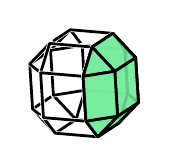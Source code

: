 % polymake for julian
% Thu Jul  5 23:35:58 2018
% unnamed

\begin{tikzpicture}[x  = {(0.9cm,-0.076cm)},
                    y  = {(-0.06cm,0.95cm)},
                    z  = {(-0.44cm,-0.29cm)},
                    scale = .3,
                    color = {lightgray}]


  % DEF POINTS
  \coordinate (v0_unnamed__1) at (2, 1, 1);
  \coordinate (v1_unnamed__1) at (1, 2, 1);
  \coordinate (v2_unnamed__1) at (2, 1, -1);
  \coordinate (v3_unnamed__1) at (1, 1, 2);
  \coordinate (v4_unnamed__1) at (1, 2, -1);
  \coordinate (v5_unnamed__1) at (2, -1, 1);
  \coordinate (v6_unnamed__1) at (1, 1, -2);
  \coordinate (v7_unnamed__1) at (1, -1, 2);
  \coordinate (v8_unnamed__1) at (-1, 2, 1);
  \coordinate (v9_unnamed__1) at (2, -1, -1);
  \coordinate (v10_unnamed__1) at (1, -2, 1);
  \coordinate (v11_unnamed__1) at (-1, 1, 2);
  \coordinate (v12_unnamed__1) at (1, -1, -2);
  \coordinate (v13_unnamed__1) at (-1, 2, -1);
  \coordinate (v14_unnamed__1) at (-2, 1, 1);
  \coordinate (v15_unnamed__1) at (1, -2, -1);
  \coordinate (v16_unnamed__1) at (-1, 1, -2);
  \coordinate (v17_unnamed__1) at (-1, -1, 2);
  \coordinate (v18_unnamed__1) at (-2, 1, -1);
  \coordinate (v19_unnamed__1) at (-1, -2, 1);
  \coordinate (v20_unnamed__1) at (-1, -1, -2);
  \coordinate (v21_unnamed__1) at (-2, -1, 1);
  \coordinate (v22_unnamed__1) at (-1, -2, -1);
  \coordinate (v23_unnamed__1) at (-2, -1, -1);


  % EDGES STYLE
  \definecolor{edgecolor_unnamed__1}{rgb}{ 0,0,0 }
  \tikzstyle{facestyle_unnamed__1} = [fill=none, fill opacity=0.85, preaction={draw=white, line cap=round, line width=1.5 pt}, draw=edgecolor_unnamed__1, line width=1 pt, line cap=round, line join=round]


  % FACES and EDGES and POINTS in the right order
  \draw[facestyle_unnamed__1] (v6_unnamed__1) -- (v4_unnamed__1) -- (v2_unnamed__1) -- (v6_unnamed__1) -- cycle;
  \draw[facestyle_unnamed__1] (v18_unnamed__1) -- (v14_unnamed__1) -- (v8_unnamed__1) -- (v13_unnamed__1) -- (v18_unnamed__1) -- cycle;
  \draw[facestyle_unnamed__1] (v12_unnamed__1) -- (v6_unnamed__1) -- (v2_unnamed__1) -- (v9_unnamed__1) -- (v12_unnamed__1) -- cycle;
  \draw[facestyle_unnamed__1] (v19_unnamed__1) -- (v22_unnamed__1) -- (v15_unnamed__1) -- (v10_unnamed__1) -- (v19_unnamed__1) -- cycle;
  \draw[facestyle_unnamed__1] (v15_unnamed__1) -- (v12_unnamed__1) -- (v9_unnamed__1) -- (v15_unnamed__1) -- cycle;
  \draw[facestyle_unnamed__1] (v6_unnamed__1) -- (v16_unnamed__1) -- (v13_unnamed__1) -- (v4_unnamed__1) -- (v6_unnamed__1) -- cycle;
  \draw[facestyle_unnamed__1] (v23_unnamed__1) -- (v21_unnamed__1) -- (v14_unnamed__1) -- (v18_unnamed__1) -- (v23_unnamed__1) -- cycle;
  \draw[facestyle_unnamed__1] (v23_unnamed__1) -- (v22_unnamed__1) -- (v19_unnamed__1) -- (v21_unnamed__1) -- (v23_unnamed__1) -- cycle;
  \draw[facestyle_unnamed__1] (v18_unnamed__1) -- (v13_unnamed__1) -- (v16_unnamed__1) -- (v18_unnamed__1) -- cycle;
  \draw[facestyle_unnamed__1] (v15_unnamed__1) -- (v22_unnamed__1) -- (v20_unnamed__1) -- (v12_unnamed__1) -- (v15_unnamed__1) -- cycle;
  \draw[facestyle_unnamed__1] (v20_unnamed__1) -- (v22_unnamed__1) -- (v23_unnamed__1) -- (v20_unnamed__1) -- cycle;


  %POINTS


  %FACETS
  \draw[facestyle_unnamed__1] (v12_unnamed__1) -- (v20_unnamed__1) -- (v16_unnamed__1) -- (v6_unnamed__1) -- (v12_unnamed__1) -- cycle;


  %POINTS


  %FACETS
  \draw[facestyle_unnamed__1] (v23_unnamed__1) -- (v18_unnamed__1) -- (v16_unnamed__1) -- (v20_unnamed__1) -- (v23_unnamed__1) -- cycle;


  %POINTS


  %FACETS
  \draw[facestyle_unnamed__1] (v21_unnamed__1) -- (v19_unnamed__1) -- (v17_unnamed__1) -- (v21_unnamed__1) -- cycle;
  \draw[facestyle_unnamed__1] (v10_unnamed__1) -- (v15_unnamed__1) -- (v9_unnamed__1) -- (v5_unnamed__1) -- (v10_unnamed__1) -- cycle;


  %POINTS


  %FACETS
  \draw[facestyle_unnamed__1] (v21_unnamed__1) -- (v17_unnamed__1) -- (v11_unnamed__1) -- (v14_unnamed__1) -- (v21_unnamed__1) -- cycle;


  %POINTS


  %FACETS
  \draw[facestyle_unnamed__1] (v13_unnamed__1) -- (v8_unnamed__1) -- (v1_unnamed__1) -- (v4_unnamed__1) -- (v13_unnamed__1) -- cycle;


  %POINTS


  %FACETS
  \draw[facestyle_unnamed__1] (v14_unnamed__1) -- (v11_unnamed__1) -- (v8_unnamed__1) -- (v14_unnamed__1) -- cycle;


  %POINTS


  %FACETS
  \draw[facestyle_unnamed__1] (v19_unnamed__1) -- (v10_unnamed__1) -- (v7_unnamed__1) -- (v17_unnamed__1) -- (v19_unnamed__1) -- cycle;


  %POINTS


  %FACETS
  \draw[facestyle_unnamed__1] (v5_unnamed__1) -- (v9_unnamed__1) -- (v2_unnamed__1) -- (v0_unnamed__1) -- (v5_unnamed__1) -- cycle;


  %POINTS


  %FACETS
  \draw[facestyle_unnamed__1] (v0_unnamed__1) -- (v2_unnamed__1) -- (v4_unnamed__1) -- (v1_unnamed__1) -- (v0_unnamed__1) -- cycle;


  %POINTS


  %FACETS
  \draw[facestyle_unnamed__1] (v10_unnamed__1) -- (v5_unnamed__1) -- (v7_unnamed__1) -- (v10_unnamed__1) -- cycle;


  %POINTS


  %FACETS
  \draw[facestyle_unnamed__1] (v11_unnamed__1) -- (v3_unnamed__1) -- (v1_unnamed__1) -- (v8_unnamed__1) -- (v11_unnamed__1) -- cycle;


  %POINTS


  %FACETS
  \draw[facestyle_unnamed__1] (v0_unnamed__1) -- (v1_unnamed__1) -- (v3_unnamed__1) -- (v0_unnamed__1) -- cycle;


  %POINTS


  %FACETS
  \draw[facestyle_unnamed__1] (v17_unnamed__1) -- (v7_unnamed__1) -- (v3_unnamed__1) -- (v11_unnamed__1) -- (v17_unnamed__1) -- cycle;


  %POINTS


  %FACETS
  \draw[facestyle_unnamed__1] (v5_unnamed__1) -- (v0_unnamed__1) -- (v3_unnamed__1) -- (v7_unnamed__1) -- (v5_unnamed__1) -- cycle;


  %POINTS


  %FACETS

  % DEF POINTS
  \coordinate (v0_unnamed__2) at (2, 1, 1);
  \coordinate (v1_unnamed__2) at (1, 2, 1);
  \coordinate (v2_unnamed__2) at (2, 1, -1);
  \coordinate (v3_unnamed__2) at (1, 1, 2);
  \coordinate (v4_unnamed__2) at (1, 2, -1);
  \coordinate (v5_unnamed__2) at (2, -1, 1);
  \coordinate (v6_unnamed__2) at (1, 1, -2);
  \coordinate (v7_unnamed__2) at (1, -1, 2);
  \coordinate (v8_unnamed__2) at (2, -1, -1);
  \coordinate (v9_unnamed__2) at (1, -2, 1);
  \coordinate (v10_unnamed__2) at (1, -1, -2);
  \coordinate (v11_unnamed__2) at (1, -2, -1);


  % EDGES STYLE
  \definecolor{edgecolor_unnamed__2}{rgb}{ 0,0,0 }

  % FACES STYLE
  \definecolor{facetcolor_unnamed__2}{rgb}{ 0.467,0.925,0.62 }

  \tikzstyle{facestyle_unnamed__2} = [fill=facetcolor_unnamed__2, fill opacity=0.85, draw=edgecolor_unnamed__2, line width=1 pt, line cap=round, line join=round]


  % FACES and EDGES and POINTS in the right order
  \draw[facestyle_unnamed__2] (v6_unnamed__2) -- (v4_unnamed__2) -- (v2_unnamed__2) -- (v6_unnamed__2) -- cycle;
  \draw[facestyle_unnamed__2] (v10_unnamed__2) -- (v6_unnamed__2) -- (v2_unnamed__2) -- (v8_unnamed__2) -- (v10_unnamed__2) -- cycle;
  \draw[facestyle_unnamed__2] (v11_unnamed__2) -- (v10_unnamed__2) -- (v8_unnamed__2) -- (v11_unnamed__2) -- cycle;
  \draw[facestyle_unnamed__2] (v11_unnamed__2) -- (v9_unnamed__2) -- (v7_unnamed__2) -- (v3_unnamed__2) -- (v1_unnamed__2) -- (v4_unnamed__2) -- (v6_unnamed__2) -- (v10_unnamed__2) -- (v11_unnamed__2) -- cycle;


  %POINTS


  %FACETS
  \draw[facestyle_unnamed__2] (v5_unnamed__2) -- (v9_unnamed__2) -- (v11_unnamed__2) -- (v8_unnamed__2) -- (v5_unnamed__2) -- cycle;


  %POINTS


  %FACETS
  \draw[facestyle_unnamed__2] (v0_unnamed__2) -- (v5_unnamed__2) -- (v8_unnamed__2) -- (v2_unnamed__2) -- (v0_unnamed__2) -- cycle;


  %POINTS


  %FACETS
  \draw[facestyle_unnamed__2] (v4_unnamed__2) -- (v1_unnamed__2) -- (v0_unnamed__2) -- (v2_unnamed__2) -- (v4_unnamed__2) -- cycle;


  %POINTS


  %FACETS
  \draw[facestyle_unnamed__2] (v7_unnamed__2) -- (v9_unnamed__2) -- (v5_unnamed__2) -- (v7_unnamed__2) -- cycle;


  %POINTS


  %FACETS
  \draw[facestyle_unnamed__2] (v1_unnamed__2) -- (v3_unnamed__2) -- (v0_unnamed__2) -- (v1_unnamed__2) -- cycle;


  %POINTS


  %FACETS
  \draw[facestyle_unnamed__2] (v3_unnamed__2) -- (v7_unnamed__2) -- (v5_unnamed__2) -- (v0_unnamed__2) -- (v3_unnamed__2) -- cycle;


  %POINTS


  %FACETS

\end{tikzpicture}
